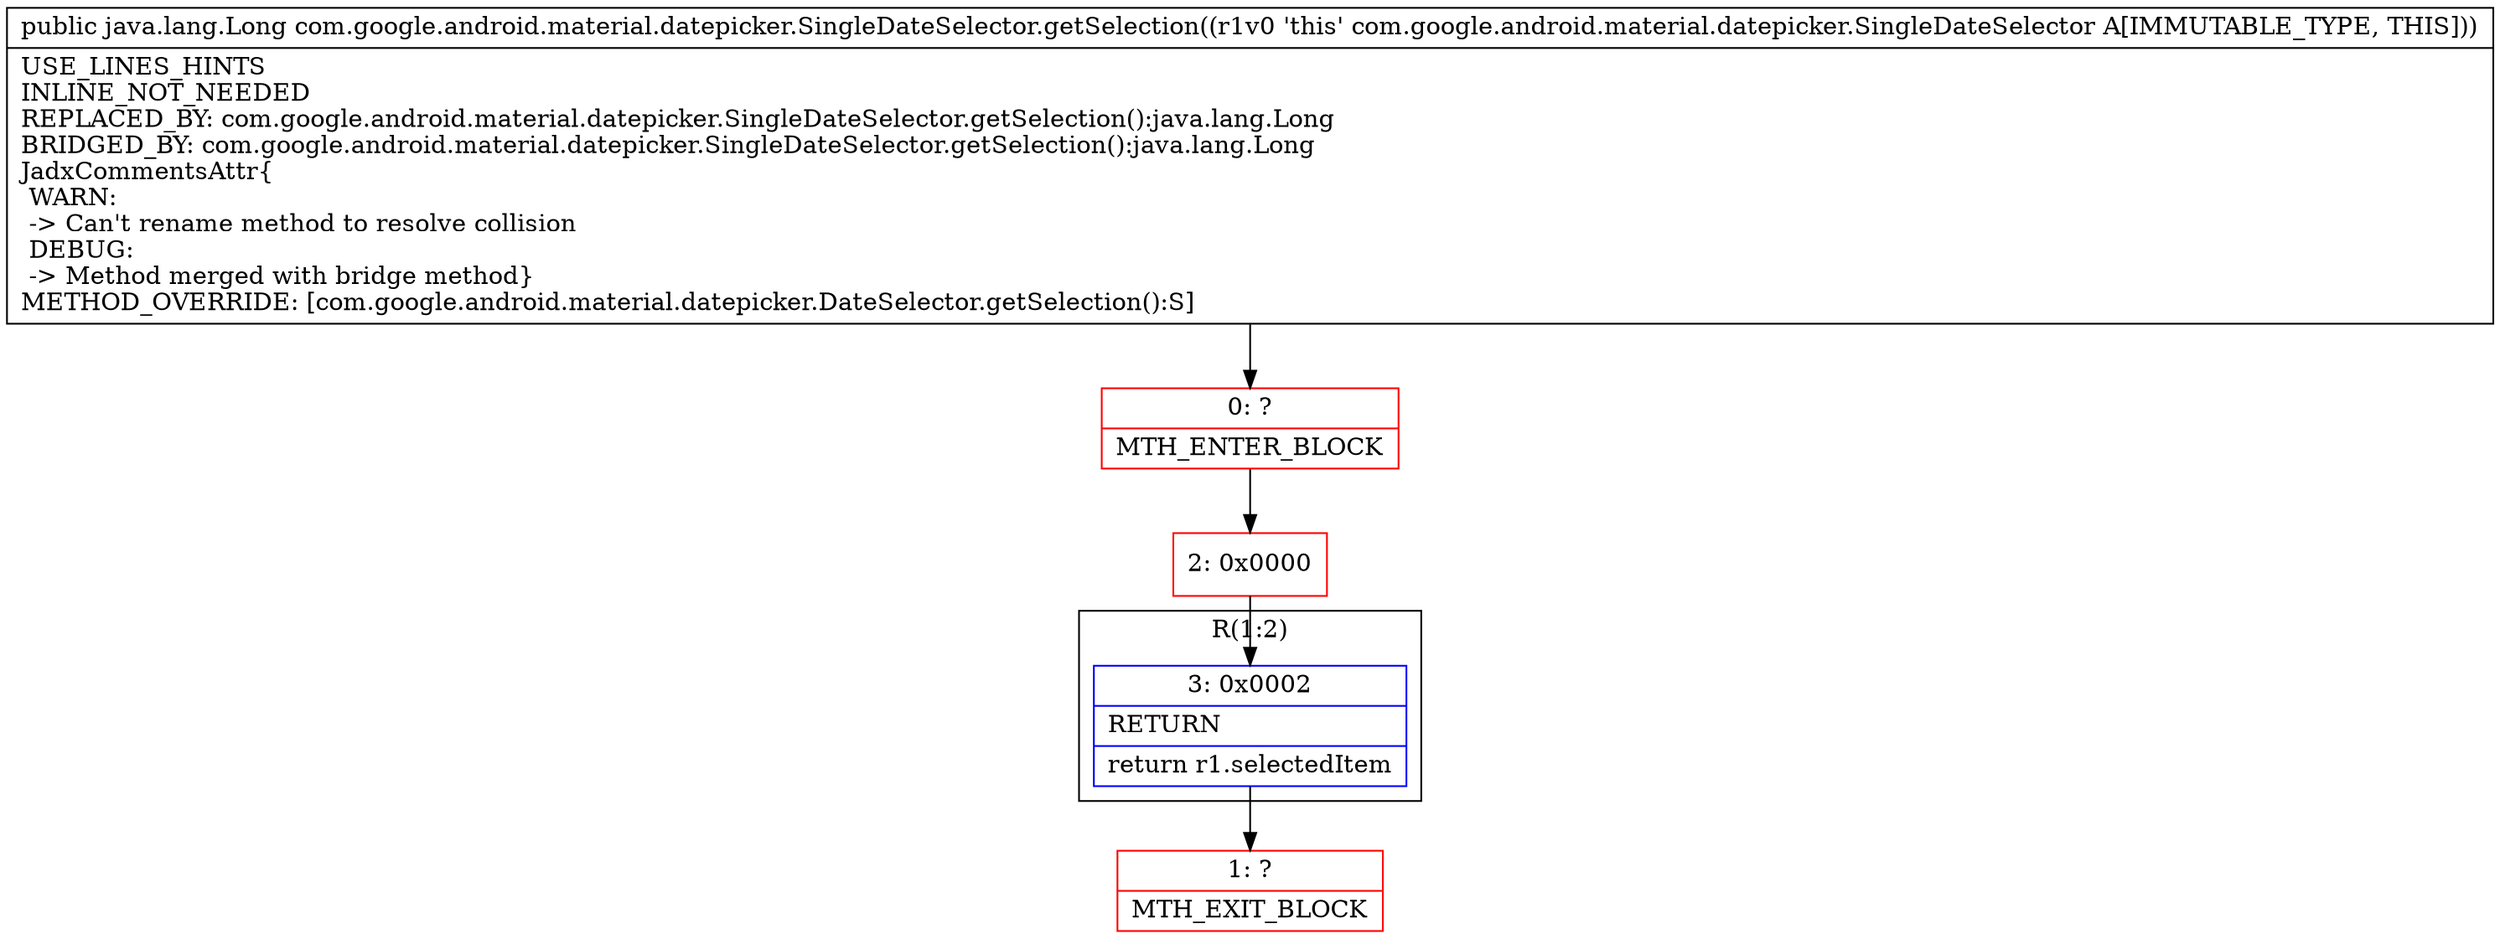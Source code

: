digraph "CFG forcom.google.android.material.datepicker.SingleDateSelector.getSelection()Ljava\/lang\/Long;" {
subgraph cluster_Region_501440578 {
label = "R(1:2)";
node [shape=record,color=blue];
Node_3 [shape=record,label="{3\:\ 0x0002|RETURN\l|return r1.selectedItem\l}"];
}
Node_0 [shape=record,color=red,label="{0\:\ ?|MTH_ENTER_BLOCK\l}"];
Node_2 [shape=record,color=red,label="{2\:\ 0x0000}"];
Node_1 [shape=record,color=red,label="{1\:\ ?|MTH_EXIT_BLOCK\l}"];
MethodNode[shape=record,label="{public java.lang.Long com.google.android.material.datepicker.SingleDateSelector.getSelection((r1v0 'this' com.google.android.material.datepicker.SingleDateSelector A[IMMUTABLE_TYPE, THIS]))  | USE_LINES_HINTS\lINLINE_NOT_NEEDED\lREPLACED_BY: com.google.android.material.datepicker.SingleDateSelector.getSelection():java.lang.Long\lBRIDGED_BY: com.google.android.material.datepicker.SingleDateSelector.getSelection():java.lang.Long\lJadxCommentsAttr\{\l WARN: \l \-\> Can't rename method to resolve collision\l DEBUG: \l \-\> Method merged with bridge method\}\lMETHOD_OVERRIDE: [com.google.android.material.datepicker.DateSelector.getSelection():S]\l}"];
MethodNode -> Node_0;Node_3 -> Node_1;
Node_0 -> Node_2;
Node_2 -> Node_3;
}

